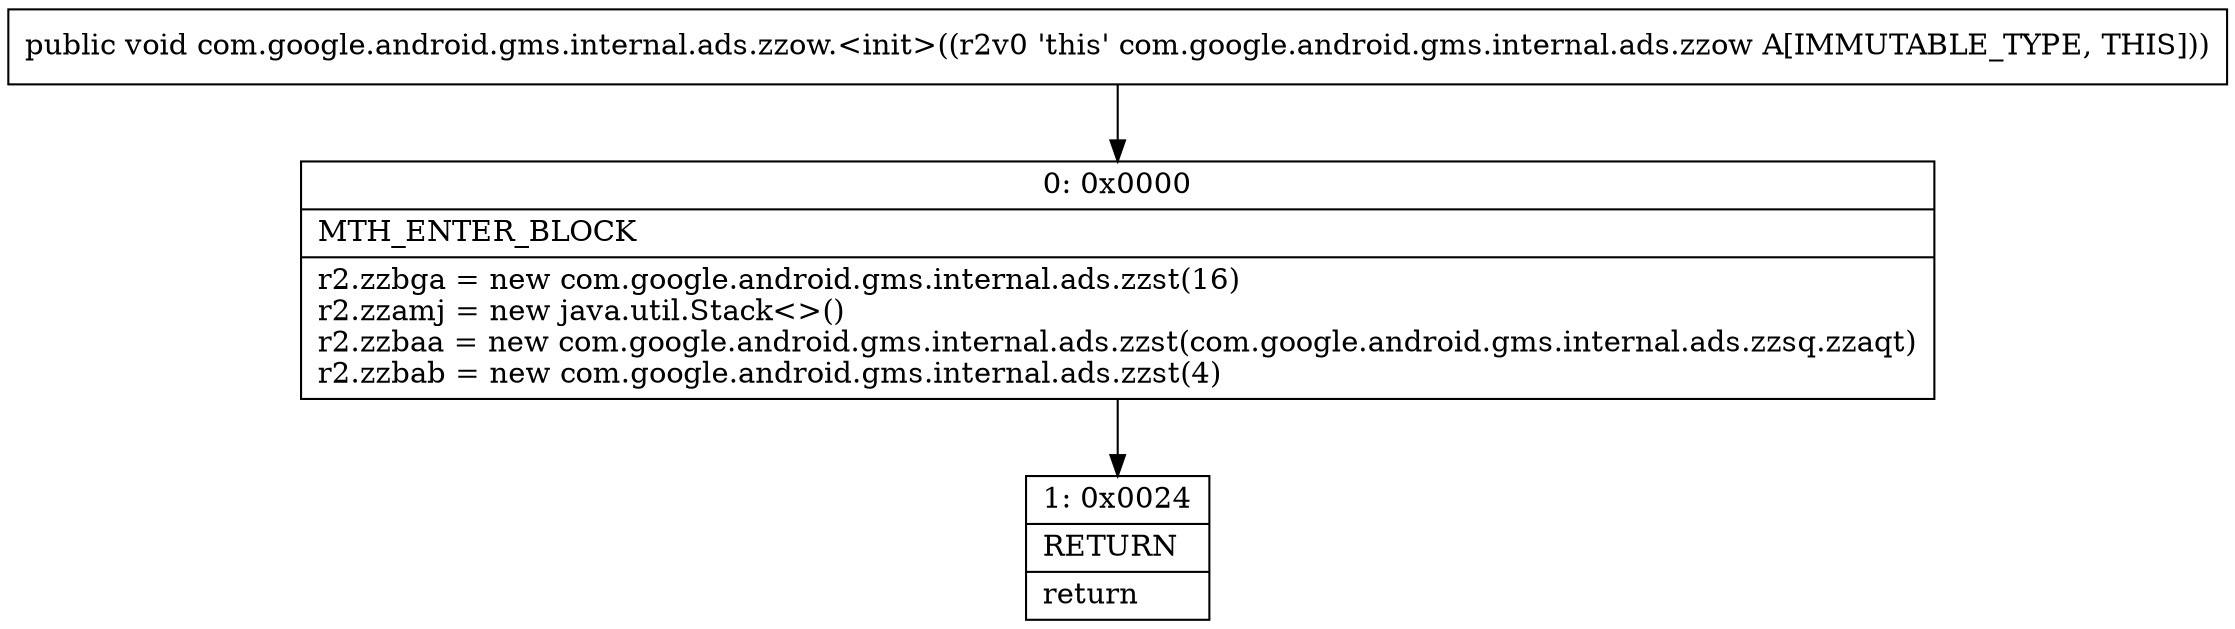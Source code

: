 digraph "CFG forcom.google.android.gms.internal.ads.zzow.\<init\>()V" {
Node_0 [shape=record,label="{0\:\ 0x0000|MTH_ENTER_BLOCK\l|r2.zzbga = new com.google.android.gms.internal.ads.zzst(16)\lr2.zzamj = new java.util.Stack\<\>()\lr2.zzbaa = new com.google.android.gms.internal.ads.zzst(com.google.android.gms.internal.ads.zzsq.zzaqt)\lr2.zzbab = new com.google.android.gms.internal.ads.zzst(4)\l}"];
Node_1 [shape=record,label="{1\:\ 0x0024|RETURN\l|return\l}"];
MethodNode[shape=record,label="{public void com.google.android.gms.internal.ads.zzow.\<init\>((r2v0 'this' com.google.android.gms.internal.ads.zzow A[IMMUTABLE_TYPE, THIS])) }"];
MethodNode -> Node_0;
Node_0 -> Node_1;
}

